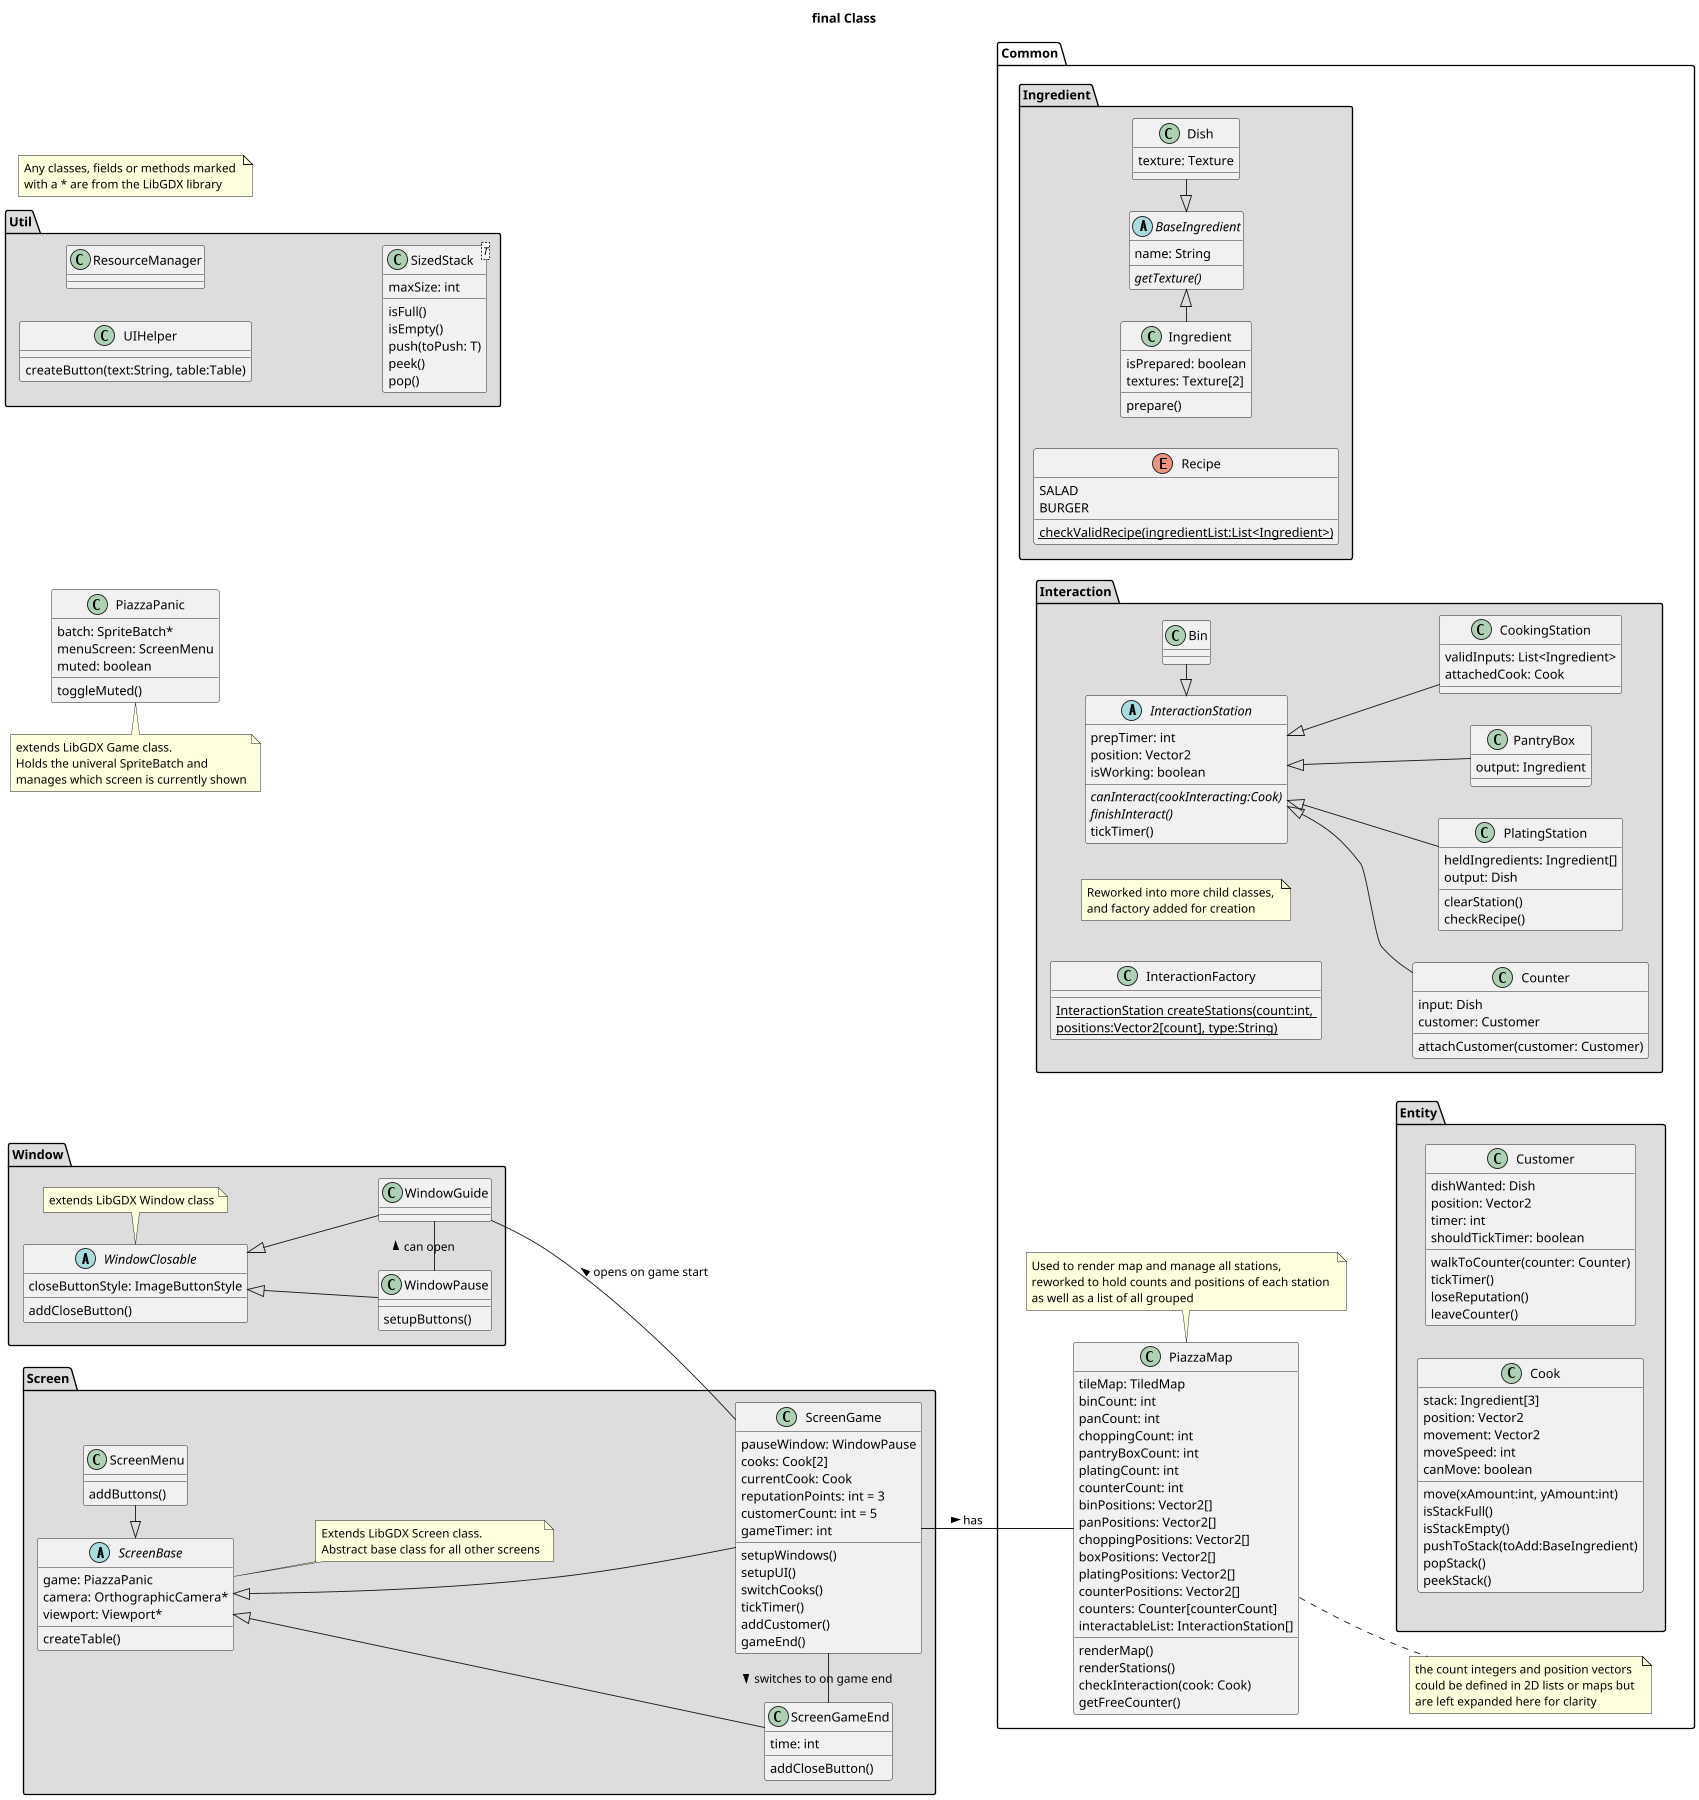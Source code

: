 @startuml
title final Class
left to right direction
scale max 3200*1800
note "Any classes, fields or methods marked \nwith a * are from the LibGDX library" as N0

package Window #DDDDDD {

    note "extends LibGDX Window class" as N2
    WindowClosable . N2

    abstract class WindowClosable {
    closeButtonStyle: ImageButtonStyle
    addCloseButton()
    }

    ' removed button styles, and merged both methods into a single one
    class WindowPause {
    setupButtons()
    }

    class WindowGuide {
    }

    WindowClosable <|-- WindowGuide
    WindowClosable <|-- WindowPause
    WindowPause - WindowGuide : > can open
}

package Screen #DDDDDD {

    note "Extends LibGDX Screen class.\nAbstract base class for all other screens" as N4
    ScreenBase .. N4

    /' we decided the createButton method could be useful in other classes too, not just screens,
    so we removed it from the ScreenBase class and implemented it into a helper class '/
    abstract class ScreenBase {
    game: PiazzaPanic
    camera: OrthographicCamera*
    viewport: Viewport*
    createTable()
    }

    ' added game timer, and timer/customer methods
    class ScreenGame {
    pauseWindow: WindowPause
    cooks: Cook[2]
    currentCook: Cook
    reputationPoints: int = 3
    customerCount: int = 5
    gameTimer: int
    setupWindows()
    setupUI()
    switchCooks()
    tickTimer()
    addCustomer()
    gameEnd()
    }
    ScreenGame -u- WindowGuide : > opens on game start

    class ScreenMenu {
    addButtons()
    }

    class ScreenGameEnd {
    time: int
    addCloseButton()
    }
    ScreenGame - ScreenGameEnd : > switches to on game end

    ScreenBase <|--- ScreenGame
    ScreenBase <|-- ScreenGameEnd
    ScreenBase <|- ScreenMenu
}

note "extends LibGDX Game class.\nHolds the univeral SpriteBatch and\nmanages which screen is currently shown" as N1
PiazzaPanic . N1

class PiazzaPanic {
batch: SpriteBatch*
menuScreen: ScreenMenu
muted: boolean
toggleMuted()
}

package Common {

    note "Used to render map and manage all stations,\nreworked to hold counts and positions of each station \nas well as a list of all grouped" as N3
    PiazzaMap . N3
    /' we discussed futureproofing this code, and changed the hard coded instances of stations
    to counts and lists of their positions which are much easier to extend
    as well as adding a factory to create the stations

     we also realised these integers and position lists could be done as big 2D lists or maps, but here left them
     individually to not restrict ourselves or go too in-depth
     '/
    note right of PiazzaMap : the count integers and position vectors \ncould be defined in 2D lists or maps but \nare left expanded here for clarity
    class PiazzaMap {
    tileMap: TiledMap
    binCount: int
    panCount: int
    choppingCount: int
    pantryBoxCount: int
    platingCount: int
    counterCount: int
    binPositions: Vector2[]
    panPositions: Vector2[]
    choppingPositions: Vector2[]
    boxPositions: Vector2[]
    platingPositions: Vector2[]
    counterPositions: Vector2[]
    counters: Counter[counterCount]
    interactableList: InteractionStation[]
    renderMap()
    renderStations()
    checkInteraction(cook: Cook)
    getFreeCounter()
    }

    PiazzaMap -[hidden]- Entity
    ScreenGame -down- PiazzaMap : > has

    package Entity #DDDDDD {
        class Customer {
        dishWanted: Dish
        position: Vector2
        timer: int
        shouldTickTimer: boolean
        walkToCounter(counter: Counter)
        tickTimer()
        loseReputation()
        leaveCounter()
        }

        /' discussed further how to implement movement, decided to use a secondary vector for movement speeds
        we also realised we would need some parameters to define if each cook can move e.g. when busy interacting they
        should not be able to move, so we added the canMove boolean '/
        class Cook {
        stack: Ingredient[3]
        position: Vector2
        movement: Vector2
        moveSpeed: int
        canMove: boolean
        move(xAmount:int, yAmount:int)
        isStackFull()
        isStackEmpty()
        pushToStack(toAdd:BaseIngredient)
        popStack()
        peekStack()
        }
    }

    package Ingredient #DDDDDD {
        enum Recipe {
        SALAD
        BURGER
        {static} checkValidRecipe(ingredientList:List<Ingredient>)
        }

        abstract class BaseIngredient {
        name: String
        {abstract} getTexture()
        }

        class Ingredient {
        isPrepared: boolean
        textures: Texture[2]
        prepare()
        }

        class Dish {
        texture: Texture
        }

        Ingredient -|> BaseIngredient
        BaseIngredient <|- Dish
    }

    package Interaction #DDDDDD {
    note "Reworked into more child classes, \nand factory added for creation" as N5

        /' each station would need a check if it's being interacted with already to prevent duplicates, so we added isWorking
        we changed the interaction check method to use the Cook parameter not Ingredient, as all checks are stack based but not all ingredient
        we also figured some logic would need to happen before the interaction and some after, so created another finishInteract method '/
        abstract class InteractionStation {
        prepTimer: int
        position: Vector2
        isWorking: boolean
        {abstract}canInteract(cookInteracting:Cook)
        {abstract}finishInteract()
        tickTimer()
        }

        class PantryBox {
        output: Ingredient
        }

        ' doesn't need an input Ingredient at all
        class Bin

        /' since this will use a timer, and have cook logic both before and after the interaction/timer, we store the cook
        also, since the output is based on the input which is obtained from the cook, we don't need to store it '/
        class CookingStation {
        validInputs: List<Ingredient>
        attachedCook: Cook
        }

        class Counter {
        input: Dish
        customer: Customer
        attachCustomer(customer: Customer)
        }

        /' we opted to remove the removeIngredient method, and simply to clear the plating station if a recipe was
        not valid, and the size of heldIngredients reached 3 since all recipes defined use 3 ingredients '/
        class PlatingStation {
        heldIngredients: Ingredient[]
        output: Dish
        clearStation()
        checkRecipe()
        }

        InteractionStation <|-- PantryBox
        InteractionStation <|- Bin
        InteractionStation <|-- CookingStation
        InteractionStation <|-- Counter
        InteractionStation <|-- PlatingStation

        ' factory mentioned in PiazzaMap changes
        class InteractionFactory {
            {static}InteractionStation createStations(count:int, \npositions:Vector2[count], type:String)
        }
    }
}

package Util #DDDDDD {
    class UIHelper {
        createButton(text:String, table:Table)
    }
    class ResourceManager
    class SizedStack<T> {
        maxSize: int
        isFull()
        isEmpty()
        push(toPush: T)
        peek()
        pop()
    }
}

@enduml
